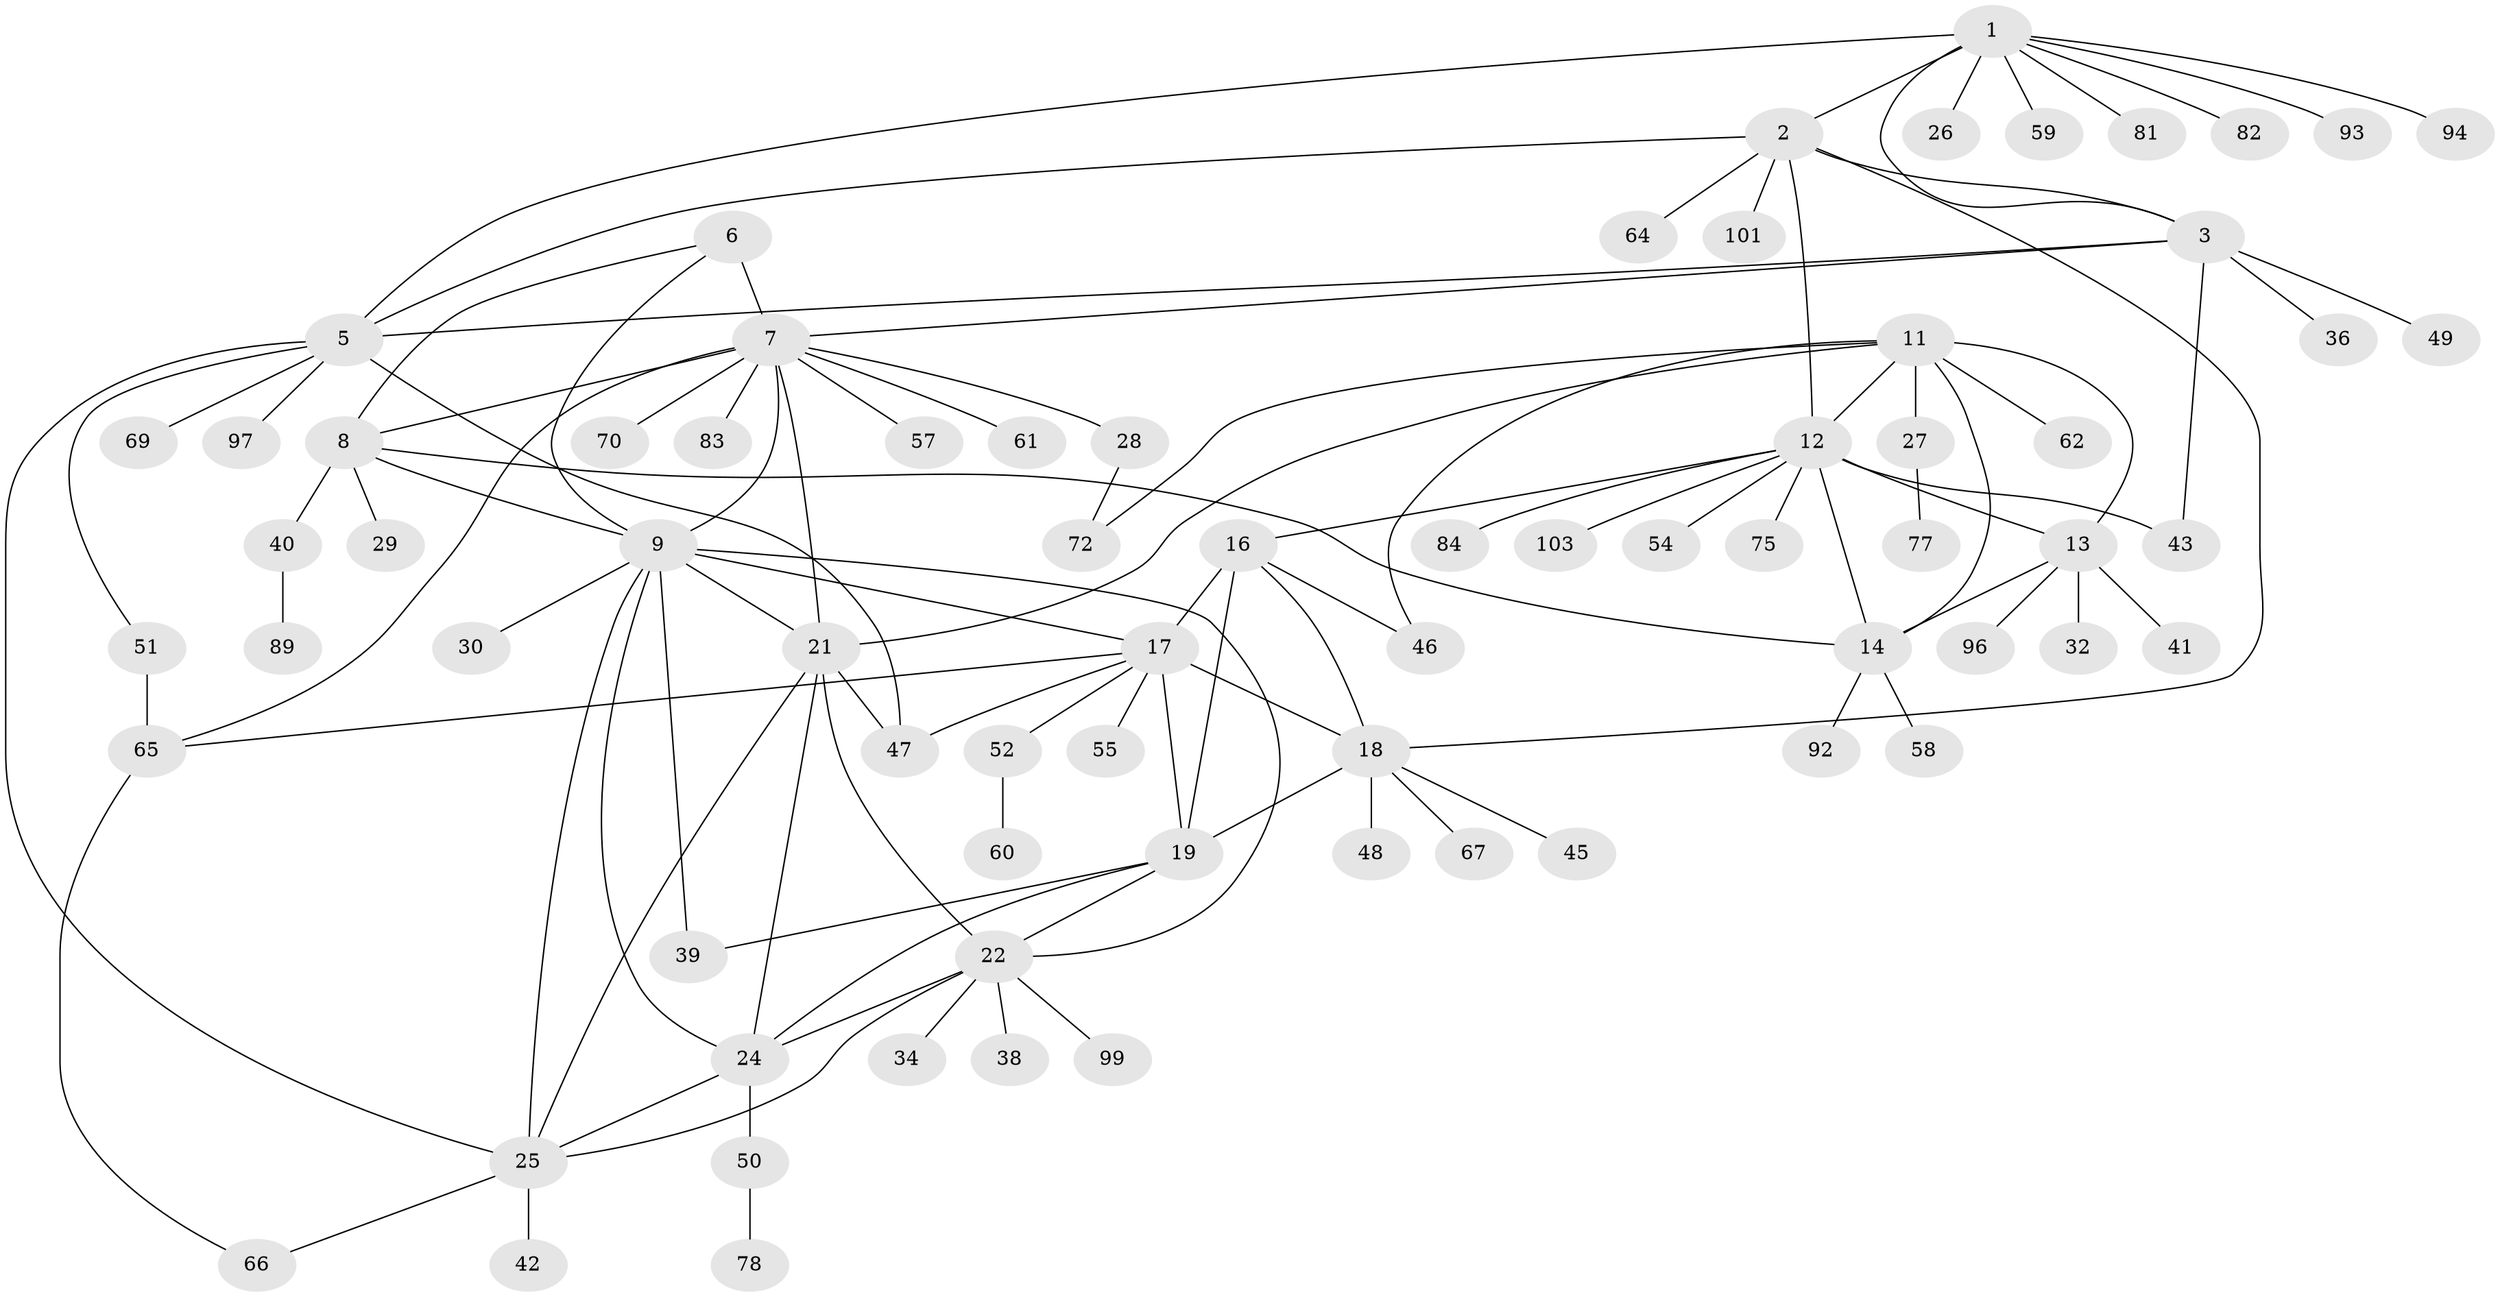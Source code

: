// original degree distribution, {11: 0.019417475728155338, 5: 0.009708737864077669, 9: 0.019417475728155338, 7: 0.0970873786407767, 10: 0.02912621359223301, 4: 0.02912621359223301, 8: 0.019417475728155338, 6: 0.02912621359223301, 2: 0.1941747572815534, 3: 0.04854368932038835, 1: 0.5048543689320388}
// Generated by graph-tools (version 1.1) at 2025/42/03/06/25 10:42:06]
// undirected, 73 vertices, 107 edges
graph export_dot {
graph [start="1"]
  node [color=gray90,style=filled];
  1 [super="+56"];
  2 [super="+4"];
  3 [super="+31"];
  5 [super="+53"];
  6;
  7 [super="+10"];
  8 [super="+85"];
  9 [super="+23"];
  11 [super="+35"];
  12 [super="+33"];
  13 [super="+63"];
  14 [super="+15"];
  16 [super="+68"];
  17 [super="+20"];
  18 [super="+91"];
  19;
  21 [super="+90"];
  22 [super="+86"];
  24 [super="+37"];
  25;
  26 [super="+80"];
  27 [super="+71"];
  28;
  29;
  30;
  32 [super="+100"];
  34;
  36;
  38;
  39 [super="+44"];
  40;
  41;
  42 [super="+74"];
  43;
  45;
  46;
  47 [super="+87"];
  48;
  49;
  50;
  51;
  52 [super="+98"];
  54;
  55;
  57 [super="+79"];
  58;
  59;
  60 [super="+73"];
  61 [super="+95"];
  62;
  64;
  65 [super="+88"];
  66;
  67;
  69;
  70;
  72 [super="+76"];
  75;
  77;
  78;
  81;
  82 [super="+102"];
  83;
  84;
  89;
  92;
  93;
  94;
  96;
  97;
  99;
  101;
  103;
  1 -- 2 [weight=2];
  1 -- 3;
  1 -- 5;
  1 -- 26;
  1 -- 59;
  1 -- 81;
  1 -- 82;
  1 -- 93;
  1 -- 94;
  2 -- 3 [weight=2];
  2 -- 5 [weight=2];
  2 -- 12;
  2 -- 64;
  2 -- 18;
  2 -- 101;
  3 -- 5;
  3 -- 7;
  3 -- 36;
  3 -- 43;
  3 -- 49;
  5 -- 25;
  5 -- 47;
  5 -- 51;
  5 -- 69;
  5 -- 97;
  6 -- 7 [weight=2];
  6 -- 8;
  6 -- 9;
  7 -- 8 [weight=2];
  7 -- 9 [weight=2];
  7 -- 28;
  7 -- 61;
  7 -- 70;
  7 -- 65;
  7 -- 21;
  7 -- 83;
  7 -- 57;
  8 -- 9;
  8 -- 14;
  8 -- 29;
  8 -- 40;
  9 -- 17;
  9 -- 21;
  9 -- 22;
  9 -- 30;
  9 -- 24;
  9 -- 25;
  9 -- 39;
  11 -- 12;
  11 -- 13;
  11 -- 14 [weight=2];
  11 -- 21;
  11 -- 27;
  11 -- 46;
  11 -- 62;
  11 -- 72;
  12 -- 13;
  12 -- 14 [weight=2];
  12 -- 16;
  12 -- 43;
  12 -- 54;
  12 -- 75;
  12 -- 103;
  12 -- 84;
  13 -- 14 [weight=2];
  13 -- 32;
  13 -- 41;
  13 -- 96;
  14 -- 58;
  14 -- 92;
  16 -- 17 [weight=2];
  16 -- 18;
  16 -- 19;
  16 -- 46;
  17 -- 18 [weight=2];
  17 -- 19 [weight=2];
  17 -- 52;
  17 -- 55;
  17 -- 65;
  17 -- 47;
  18 -- 19;
  18 -- 45;
  18 -- 48;
  18 -- 67;
  19 -- 24;
  19 -- 39;
  19 -- 22;
  21 -- 22;
  21 -- 24;
  21 -- 25;
  21 -- 47;
  22 -- 24;
  22 -- 25;
  22 -- 34;
  22 -- 38;
  22 -- 99;
  24 -- 25;
  24 -- 50;
  25 -- 42;
  25 -- 66;
  27 -- 77;
  28 -- 72;
  40 -- 89;
  50 -- 78;
  51 -- 65;
  52 -- 60;
  65 -- 66;
}
